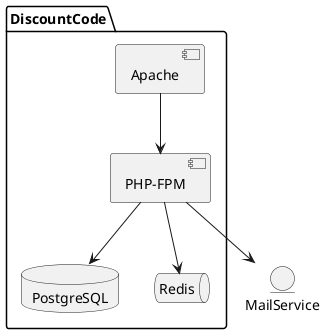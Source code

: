 @startuml
'https://plantuml.com/deployment-diagram

Entity MailService

package DiscountCode {
    component Apache
    component "PHP-FPM" as FPM
    database PostgreSQL
    queue Redis
    Apache --> FPM
    FPM --> PostgreSQL
    FPM --> Redis
    FPM --> MailService
}


@enduml